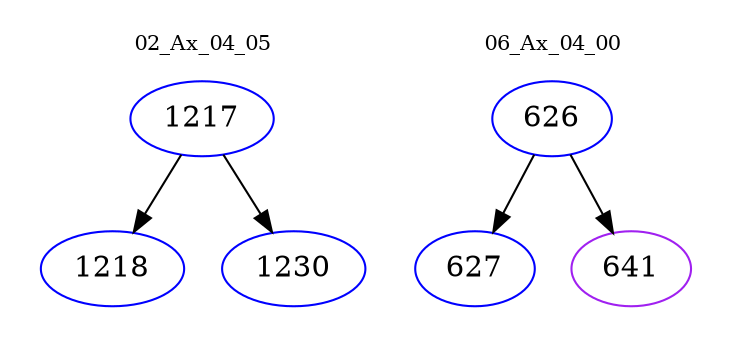 digraph{
subgraph cluster_0 {
color = white
label = "02_Ax_04_05";
fontsize=10;
T0_1217 [label="1217", color="blue"]
T0_1217 -> T0_1218 [color="black"]
T0_1218 [label="1218", color="blue"]
T0_1217 -> T0_1230 [color="black"]
T0_1230 [label="1230", color="blue"]
}
subgraph cluster_1 {
color = white
label = "06_Ax_04_00";
fontsize=10;
T1_626 [label="626", color="blue"]
T1_626 -> T1_627 [color="black"]
T1_627 [label="627", color="blue"]
T1_626 -> T1_641 [color="black"]
T1_641 [label="641", color="purple"]
}
}

